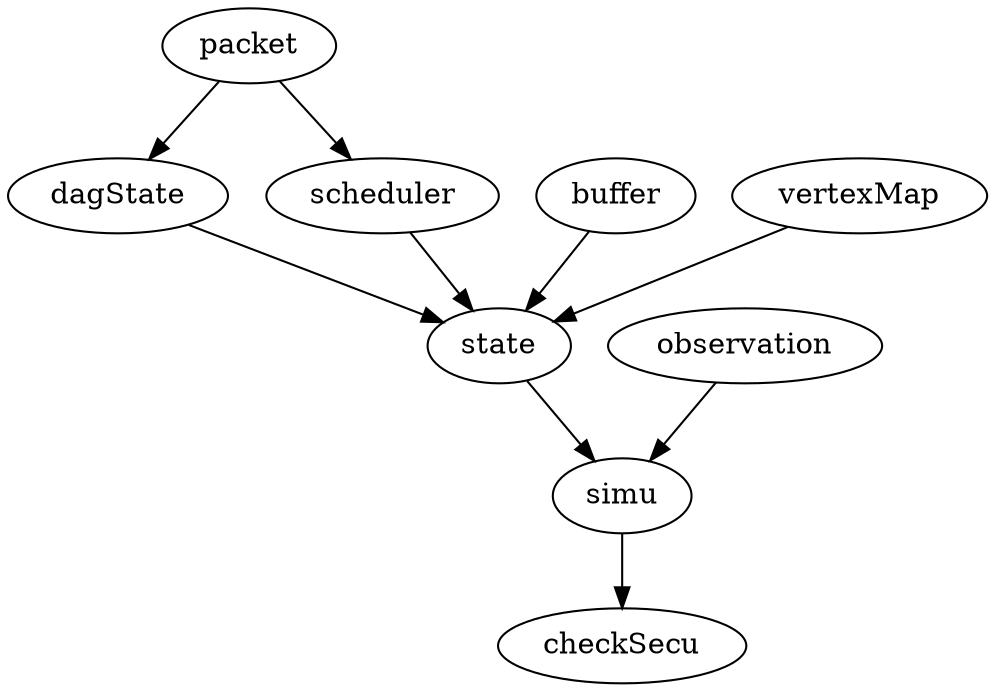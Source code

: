 digraph G {
  "packet" -> "dagState";
  "packet" -> "scheduler";

  "dagState" -> "state";
  "buffer" -> "state";
  "vertexMap" -> "state";
  "scheduler" -> "state";

  "state" -> "simu";
  "observation" -> "simu";

  "simu" -> "checkSecu";
}

